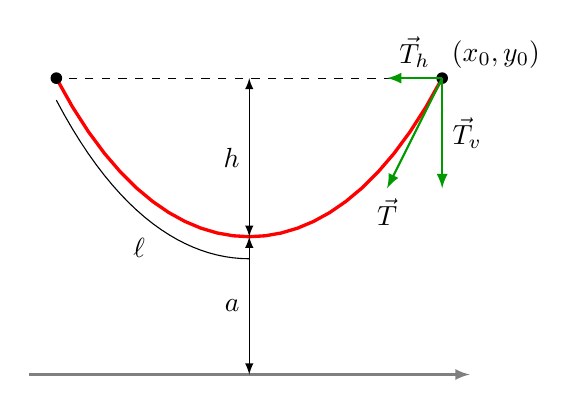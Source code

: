 \begin{tikzpicture}[scale=0.7]
 \def\xmin{-4}; 
 \def\xmax{+4}; 
 \def\ymin{-0.5}; 
 \def\ymax{+7};
% \draw[help lines] (\xmin,\ymin) grid (\xmax,\ymax);
  \draw[->,>=latex,thick,gray] (\xmin,0)--(\xmax,0);
 % \draw[->] (0,\ymin)--(0,\ymax);
 %\clip (\xmin,\ymin) rectangle (\xmax,\ymax);
% \def\a{+1};
% \draw [thick, domain=\xmin:\xmax] plot(\x,{exp(\x)});
   \def\a{+2.5}
   \draw [very thick, color=red, domain=-3.5:3.5] plot(\x,{\a*(exp(\x/\a)+exp(-\x/\a))/2});
   
  \begin{scope}[yshift=-0.4cm]
       \draw [domain=-3.5:0] plot(\x,{\a*(exp(\x/\a)+exp(-\x/\a))/2});
  \end{scope}
  \node at (-2,2.3) {$\ell$};

  \def\xx{+3.5};
  \def\yy{\a*(exp(\xx/\a)+exp(-\xx/\a))/2};
  \coordinate (B) at ({\xx},{\yy});
  \coordinate (C) at ({-\xx},{\yy});
  \coordinate (D) at (0,{\yy});

  \draw[dashed] (B)--(C);

   \draw[<->,>=latex] (0,{\a})--(0,{\yy});
   \draw[<->,>=latex] (0,0)--(0,{\a});
  \node at (0,{\a + (\yy-\a)/2})[left] {$h$};
  \node at (0,{\a/2})[left] {$a$};

 % \draw[dashed] ({\xx},0)--({\xx},{\yy});
 \fill (B) circle (3pt);
 \fill (C) circle (3pt);
 \node at (B) [above right] {$(x_0,y_0)$}; 


  \draw[->,>=latex, thick, green!60!black] (B)-- + (0,-2)node[midway, right,  black] {$\vec T_v$};
  \draw[->,>=latex, thick, green!60!black] (B)-- + (-1,0)node[midway, above,  black] {$\vec T_h$};
  \draw[->,>=latex, thick, green!60!black] (B)-- + (-1,-2) node  [below,black] {$\vec T$};

 
\end{tikzpicture}
